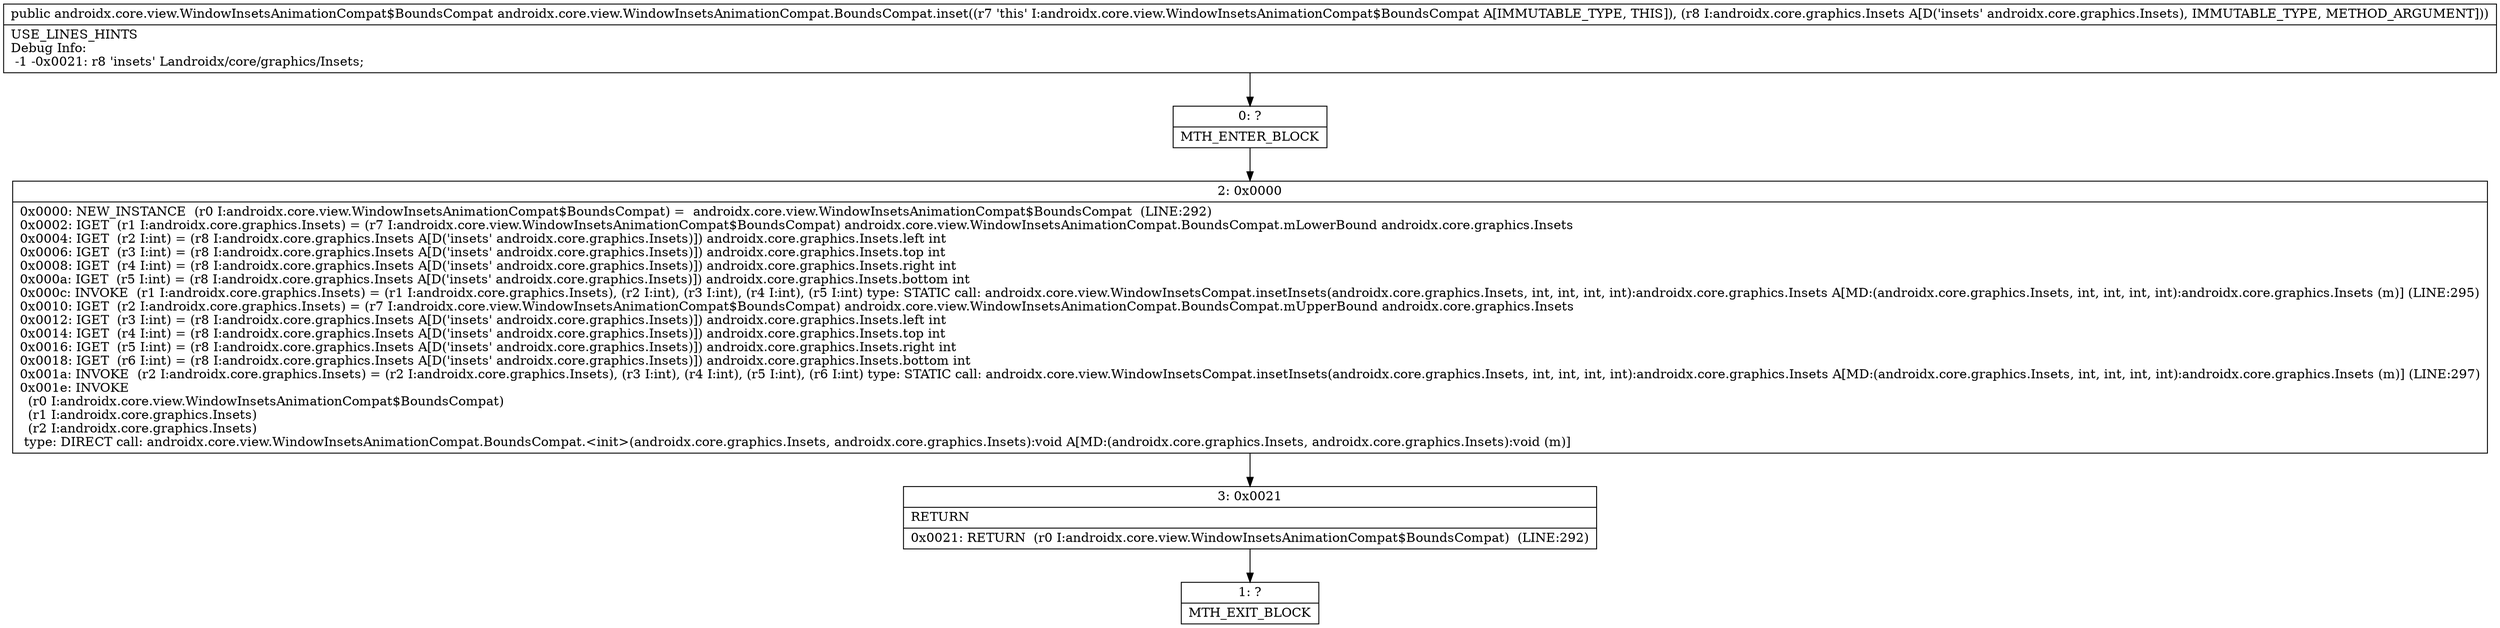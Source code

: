 digraph "CFG forandroidx.core.view.WindowInsetsAnimationCompat.BoundsCompat.inset(Landroidx\/core\/graphics\/Insets;)Landroidx\/core\/view\/WindowInsetsAnimationCompat$BoundsCompat;" {
Node_0 [shape=record,label="{0\:\ ?|MTH_ENTER_BLOCK\l}"];
Node_2 [shape=record,label="{2\:\ 0x0000|0x0000: NEW_INSTANCE  (r0 I:androidx.core.view.WindowInsetsAnimationCompat$BoundsCompat) =  androidx.core.view.WindowInsetsAnimationCompat$BoundsCompat  (LINE:292)\l0x0002: IGET  (r1 I:androidx.core.graphics.Insets) = (r7 I:androidx.core.view.WindowInsetsAnimationCompat$BoundsCompat) androidx.core.view.WindowInsetsAnimationCompat.BoundsCompat.mLowerBound androidx.core.graphics.Insets \l0x0004: IGET  (r2 I:int) = (r8 I:androidx.core.graphics.Insets A[D('insets' androidx.core.graphics.Insets)]) androidx.core.graphics.Insets.left int \l0x0006: IGET  (r3 I:int) = (r8 I:androidx.core.graphics.Insets A[D('insets' androidx.core.graphics.Insets)]) androidx.core.graphics.Insets.top int \l0x0008: IGET  (r4 I:int) = (r8 I:androidx.core.graphics.Insets A[D('insets' androidx.core.graphics.Insets)]) androidx.core.graphics.Insets.right int \l0x000a: IGET  (r5 I:int) = (r8 I:androidx.core.graphics.Insets A[D('insets' androidx.core.graphics.Insets)]) androidx.core.graphics.Insets.bottom int \l0x000c: INVOKE  (r1 I:androidx.core.graphics.Insets) = (r1 I:androidx.core.graphics.Insets), (r2 I:int), (r3 I:int), (r4 I:int), (r5 I:int) type: STATIC call: androidx.core.view.WindowInsetsCompat.insetInsets(androidx.core.graphics.Insets, int, int, int, int):androidx.core.graphics.Insets A[MD:(androidx.core.graphics.Insets, int, int, int, int):androidx.core.graphics.Insets (m)] (LINE:295)\l0x0010: IGET  (r2 I:androidx.core.graphics.Insets) = (r7 I:androidx.core.view.WindowInsetsAnimationCompat$BoundsCompat) androidx.core.view.WindowInsetsAnimationCompat.BoundsCompat.mUpperBound androidx.core.graphics.Insets \l0x0012: IGET  (r3 I:int) = (r8 I:androidx.core.graphics.Insets A[D('insets' androidx.core.graphics.Insets)]) androidx.core.graphics.Insets.left int \l0x0014: IGET  (r4 I:int) = (r8 I:androidx.core.graphics.Insets A[D('insets' androidx.core.graphics.Insets)]) androidx.core.graphics.Insets.top int \l0x0016: IGET  (r5 I:int) = (r8 I:androidx.core.graphics.Insets A[D('insets' androidx.core.graphics.Insets)]) androidx.core.graphics.Insets.right int \l0x0018: IGET  (r6 I:int) = (r8 I:androidx.core.graphics.Insets A[D('insets' androidx.core.graphics.Insets)]) androidx.core.graphics.Insets.bottom int \l0x001a: INVOKE  (r2 I:androidx.core.graphics.Insets) = (r2 I:androidx.core.graphics.Insets), (r3 I:int), (r4 I:int), (r5 I:int), (r6 I:int) type: STATIC call: androidx.core.view.WindowInsetsCompat.insetInsets(androidx.core.graphics.Insets, int, int, int, int):androidx.core.graphics.Insets A[MD:(androidx.core.graphics.Insets, int, int, int, int):androidx.core.graphics.Insets (m)] (LINE:297)\l0x001e: INVOKE  \l  (r0 I:androidx.core.view.WindowInsetsAnimationCompat$BoundsCompat)\l  (r1 I:androidx.core.graphics.Insets)\l  (r2 I:androidx.core.graphics.Insets)\l type: DIRECT call: androidx.core.view.WindowInsetsAnimationCompat.BoundsCompat.\<init\>(androidx.core.graphics.Insets, androidx.core.graphics.Insets):void A[MD:(androidx.core.graphics.Insets, androidx.core.graphics.Insets):void (m)]\l}"];
Node_3 [shape=record,label="{3\:\ 0x0021|RETURN\l|0x0021: RETURN  (r0 I:androidx.core.view.WindowInsetsAnimationCompat$BoundsCompat)  (LINE:292)\l}"];
Node_1 [shape=record,label="{1\:\ ?|MTH_EXIT_BLOCK\l}"];
MethodNode[shape=record,label="{public androidx.core.view.WindowInsetsAnimationCompat$BoundsCompat androidx.core.view.WindowInsetsAnimationCompat.BoundsCompat.inset((r7 'this' I:androidx.core.view.WindowInsetsAnimationCompat$BoundsCompat A[IMMUTABLE_TYPE, THIS]), (r8 I:androidx.core.graphics.Insets A[D('insets' androidx.core.graphics.Insets), IMMUTABLE_TYPE, METHOD_ARGUMENT]))  | USE_LINES_HINTS\lDebug Info:\l  \-1 \-0x0021: r8 'insets' Landroidx\/core\/graphics\/Insets;\l}"];
MethodNode -> Node_0;Node_0 -> Node_2;
Node_2 -> Node_3;
Node_3 -> Node_1;
}

